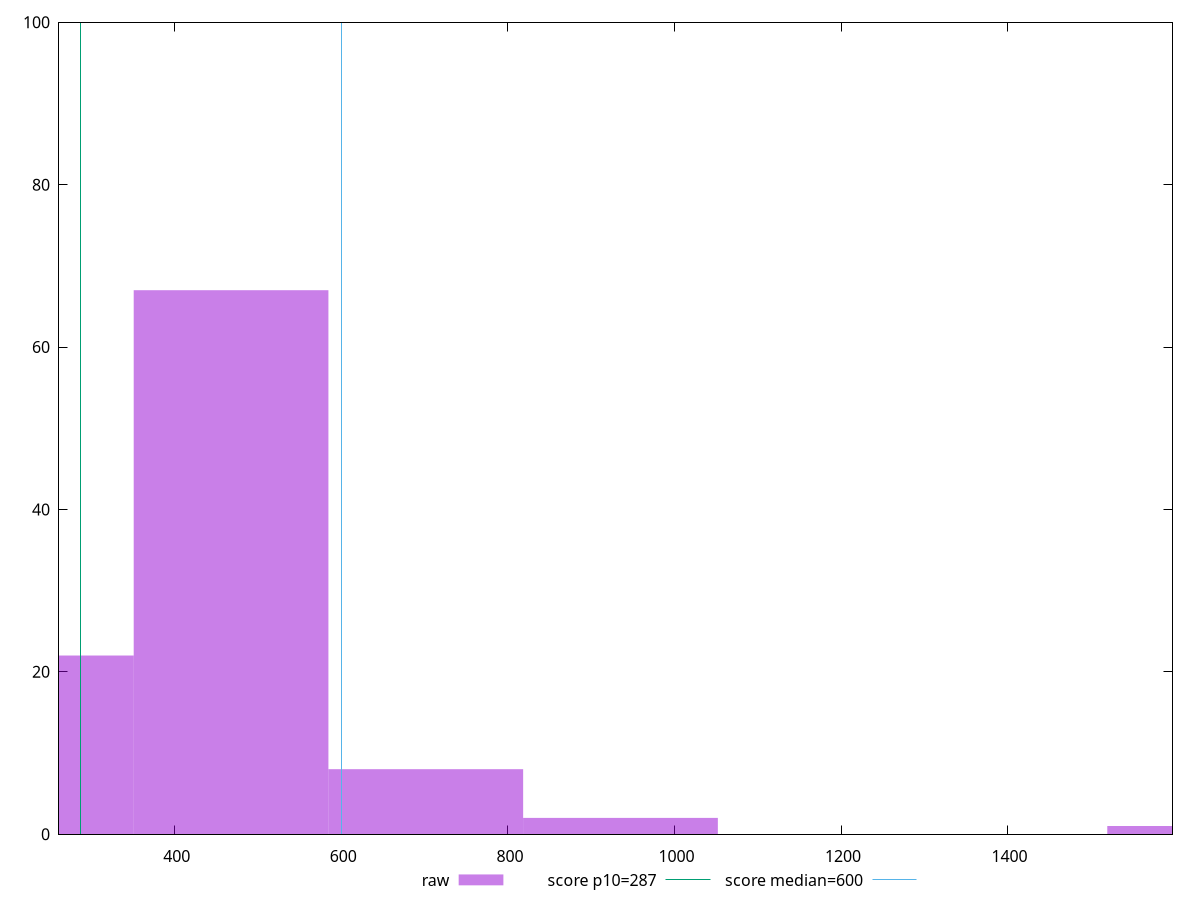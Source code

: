 reset

$raw <<EOF
935.2017633904171 2
701.4013225428129 8
467.60088169520856 67
1636.60308593323 1
233.80044084760428 22
EOF

set key outside below
set boxwidth 233.80044084760428
set xrange [261.0000000000018:1597.9999999999982]
set yrange [0:100]
set trange [0:100]
set style fill transparent solid 0.5 noborder

set parametric
set terminal svg size 640, 490 enhanced background rgb 'white'
set output "reprap/total-blocking-time/samples/pages/raw/histogram.svg"

plot $raw title "raw" with boxes, \
     287,t title "score p10=287", \
     600,t title "score median=600"

reset
